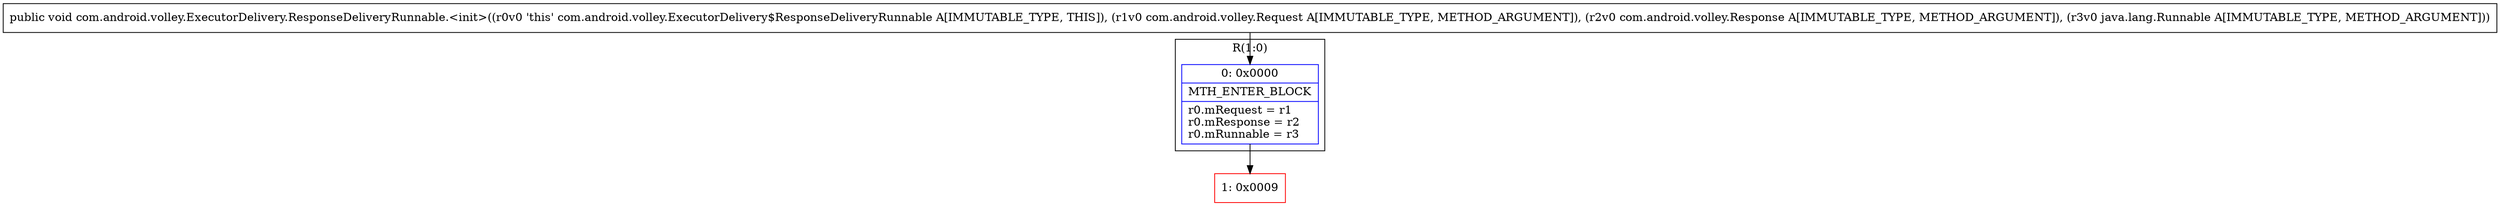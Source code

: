 digraph "CFG forcom.android.volley.ExecutorDelivery.ResponseDeliveryRunnable.\<init\>(Lcom\/android\/volley\/Request;Lcom\/android\/volley\/Response;Ljava\/lang\/Runnable;)V" {
subgraph cluster_Region_1201401752 {
label = "R(1:0)";
node [shape=record,color=blue];
Node_0 [shape=record,label="{0\:\ 0x0000|MTH_ENTER_BLOCK\l|r0.mRequest = r1\lr0.mResponse = r2\lr0.mRunnable = r3\l}"];
}
Node_1 [shape=record,color=red,label="{1\:\ 0x0009}"];
MethodNode[shape=record,label="{public void com.android.volley.ExecutorDelivery.ResponseDeliveryRunnable.\<init\>((r0v0 'this' com.android.volley.ExecutorDelivery$ResponseDeliveryRunnable A[IMMUTABLE_TYPE, THIS]), (r1v0 com.android.volley.Request A[IMMUTABLE_TYPE, METHOD_ARGUMENT]), (r2v0 com.android.volley.Response A[IMMUTABLE_TYPE, METHOD_ARGUMENT]), (r3v0 java.lang.Runnable A[IMMUTABLE_TYPE, METHOD_ARGUMENT])) }"];
MethodNode -> Node_0;
Node_0 -> Node_1;
}

